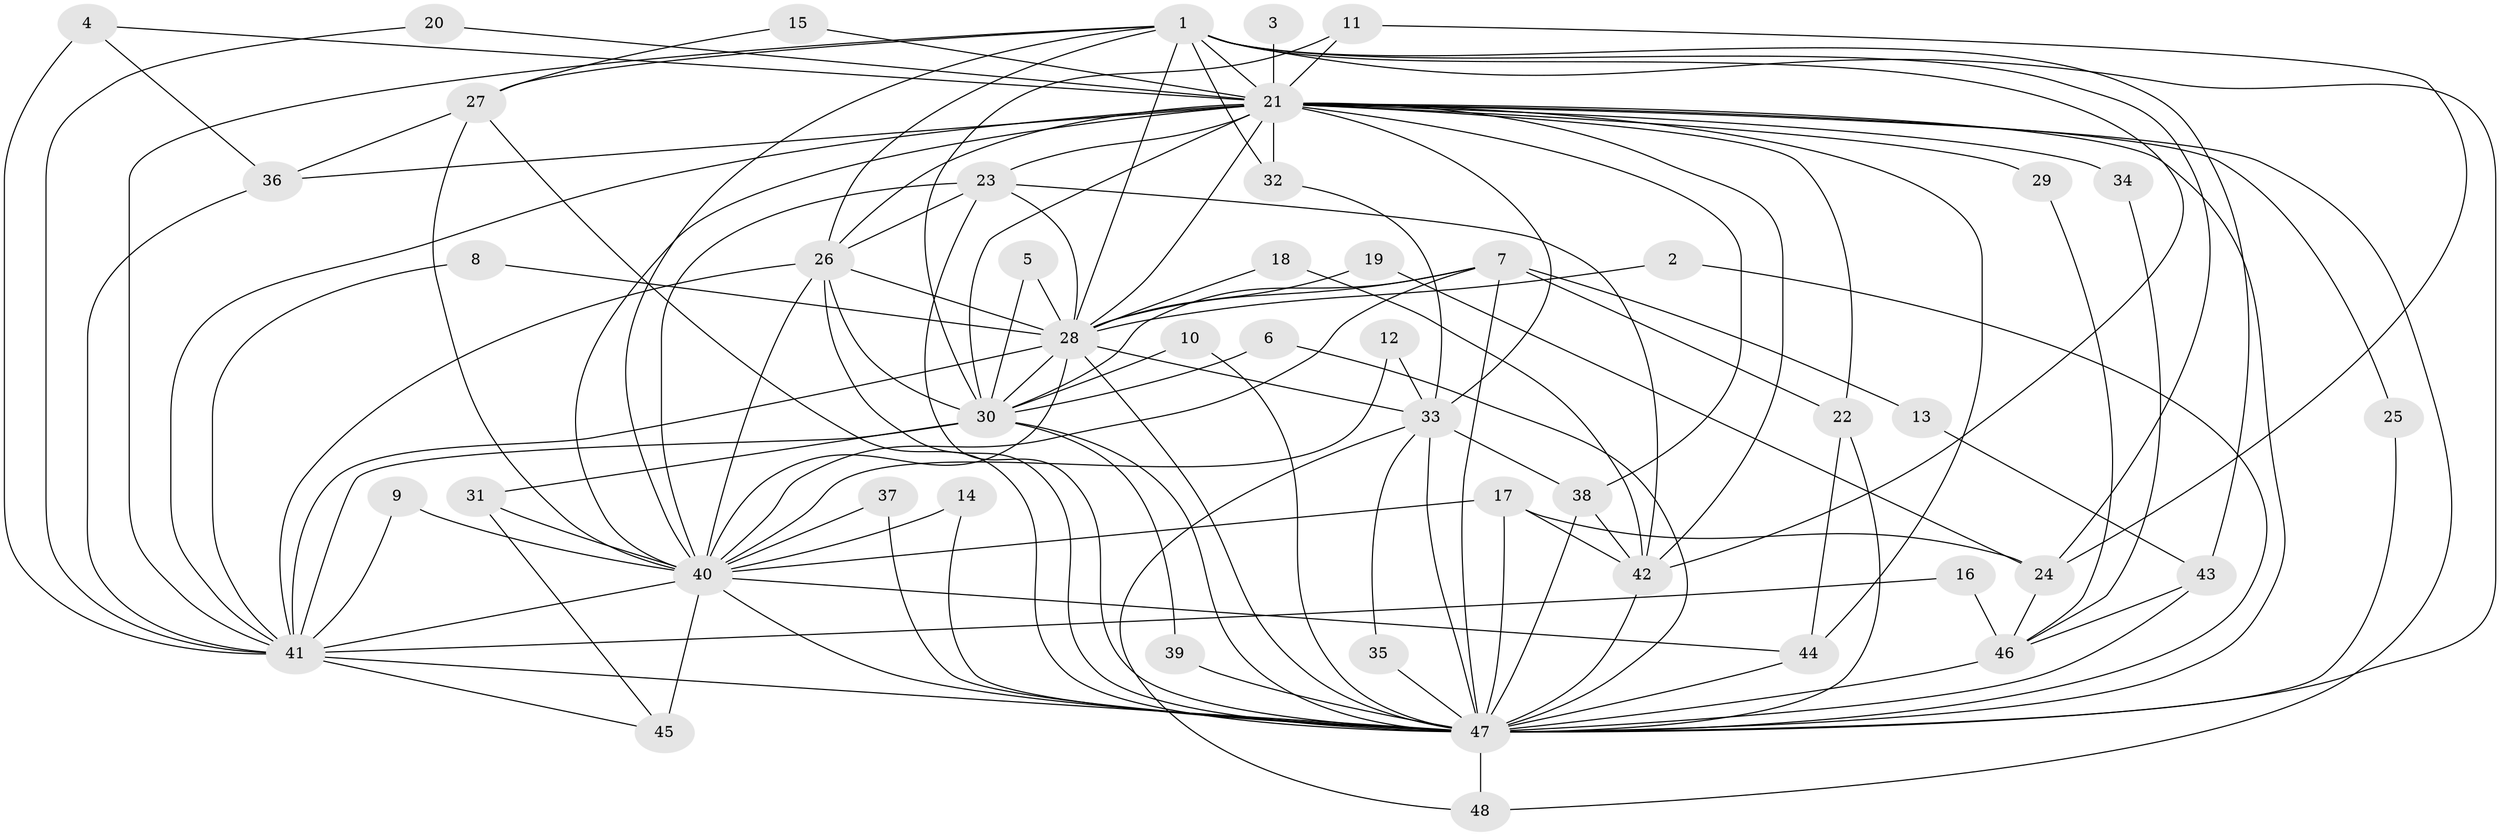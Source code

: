 // original degree distribution, {25: 0.020833333333333332, 23: 0.010416666666666666, 18: 0.010416666666666666, 13: 0.020833333333333332, 15: 0.010416666666666666, 26: 0.010416666666666666, 20: 0.010416666666666666, 14: 0.010416666666666666, 5: 0.08333333333333333, 2: 0.5520833333333334, 3: 0.16666666666666666, 4: 0.0625, 11: 0.010416666666666666, 6: 0.010416666666666666, 7: 0.010416666666666666}
// Generated by graph-tools (version 1.1) at 2025/49/03/09/25 03:49:30]
// undirected, 48 vertices, 127 edges
graph export_dot {
graph [start="1"]
  node [color=gray90,style=filled];
  1;
  2;
  3;
  4;
  5;
  6;
  7;
  8;
  9;
  10;
  11;
  12;
  13;
  14;
  15;
  16;
  17;
  18;
  19;
  20;
  21;
  22;
  23;
  24;
  25;
  26;
  27;
  28;
  29;
  30;
  31;
  32;
  33;
  34;
  35;
  36;
  37;
  38;
  39;
  40;
  41;
  42;
  43;
  44;
  45;
  46;
  47;
  48;
  1 -- 21 [weight=2.0];
  1 -- 24 [weight=1.0];
  1 -- 26 [weight=1.0];
  1 -- 27 [weight=1.0];
  1 -- 28 [weight=2.0];
  1 -- 32 [weight=1.0];
  1 -- 40 [weight=1.0];
  1 -- 41 [weight=1.0];
  1 -- 42 [weight=1.0];
  1 -- 43 [weight=1.0];
  1 -- 47 [weight=2.0];
  2 -- 28 [weight=1.0];
  2 -- 47 [weight=1.0];
  3 -- 21 [weight=2.0];
  4 -- 21 [weight=1.0];
  4 -- 36 [weight=1.0];
  4 -- 41 [weight=1.0];
  5 -- 28 [weight=1.0];
  5 -- 30 [weight=1.0];
  6 -- 30 [weight=1.0];
  6 -- 47 [weight=1.0];
  7 -- 13 [weight=1.0];
  7 -- 22 [weight=1.0];
  7 -- 28 [weight=1.0];
  7 -- 30 [weight=1.0];
  7 -- 40 [weight=2.0];
  7 -- 47 [weight=1.0];
  8 -- 28 [weight=1.0];
  8 -- 41 [weight=1.0];
  9 -- 40 [weight=1.0];
  9 -- 41 [weight=1.0];
  10 -- 30 [weight=1.0];
  10 -- 47 [weight=1.0];
  11 -- 21 [weight=1.0];
  11 -- 24 [weight=1.0];
  11 -- 30 [weight=1.0];
  12 -- 33 [weight=1.0];
  12 -- 40 [weight=1.0];
  13 -- 43 [weight=1.0];
  14 -- 40 [weight=1.0];
  14 -- 47 [weight=1.0];
  15 -- 21 [weight=1.0];
  15 -- 27 [weight=1.0];
  16 -- 41 [weight=1.0];
  16 -- 46 [weight=1.0];
  17 -- 24 [weight=1.0];
  17 -- 40 [weight=1.0];
  17 -- 42 [weight=1.0];
  17 -- 47 [weight=1.0];
  18 -- 28 [weight=1.0];
  18 -- 42 [weight=1.0];
  19 -- 24 [weight=1.0];
  19 -- 28 [weight=1.0];
  20 -- 21 [weight=1.0];
  20 -- 41 [weight=1.0];
  21 -- 22 [weight=1.0];
  21 -- 23 [weight=1.0];
  21 -- 25 [weight=1.0];
  21 -- 26 [weight=3.0];
  21 -- 28 [weight=4.0];
  21 -- 29 [weight=1.0];
  21 -- 30 [weight=1.0];
  21 -- 32 [weight=2.0];
  21 -- 33 [weight=1.0];
  21 -- 34 [weight=1.0];
  21 -- 36 [weight=1.0];
  21 -- 38 [weight=1.0];
  21 -- 40 [weight=2.0];
  21 -- 41 [weight=2.0];
  21 -- 42 [weight=1.0];
  21 -- 44 [weight=2.0];
  21 -- 47 [weight=6.0];
  21 -- 48 [weight=1.0];
  22 -- 44 [weight=1.0];
  22 -- 47 [weight=1.0];
  23 -- 26 [weight=1.0];
  23 -- 28 [weight=2.0];
  23 -- 40 [weight=1.0];
  23 -- 42 [weight=1.0];
  23 -- 47 [weight=1.0];
  24 -- 46 [weight=1.0];
  25 -- 47 [weight=1.0];
  26 -- 28 [weight=2.0];
  26 -- 30 [weight=1.0];
  26 -- 40 [weight=1.0];
  26 -- 41 [weight=2.0];
  26 -- 47 [weight=2.0];
  27 -- 36 [weight=1.0];
  27 -- 40 [weight=1.0];
  27 -- 47 [weight=1.0];
  28 -- 30 [weight=1.0];
  28 -- 33 [weight=1.0];
  28 -- 40 [weight=2.0];
  28 -- 41 [weight=2.0];
  28 -- 47 [weight=4.0];
  29 -- 46 [weight=1.0];
  30 -- 31 [weight=1.0];
  30 -- 39 [weight=1.0];
  30 -- 41 [weight=2.0];
  30 -- 47 [weight=1.0];
  31 -- 40 [weight=1.0];
  31 -- 45 [weight=1.0];
  32 -- 33 [weight=1.0];
  33 -- 35 [weight=1.0];
  33 -- 38 [weight=1.0];
  33 -- 47 [weight=2.0];
  33 -- 48 [weight=1.0];
  34 -- 46 [weight=1.0];
  35 -- 47 [weight=1.0];
  36 -- 41 [weight=1.0];
  37 -- 40 [weight=1.0];
  37 -- 47 [weight=1.0];
  38 -- 42 [weight=1.0];
  38 -- 47 [weight=1.0];
  39 -- 47 [weight=1.0];
  40 -- 41 [weight=3.0];
  40 -- 44 [weight=1.0];
  40 -- 45 [weight=2.0];
  40 -- 47 [weight=3.0];
  41 -- 45 [weight=1.0];
  41 -- 47 [weight=2.0];
  42 -- 47 [weight=1.0];
  43 -- 46 [weight=1.0];
  43 -- 47 [weight=2.0];
  44 -- 47 [weight=1.0];
  46 -- 47 [weight=3.0];
  47 -- 48 [weight=1.0];
}
